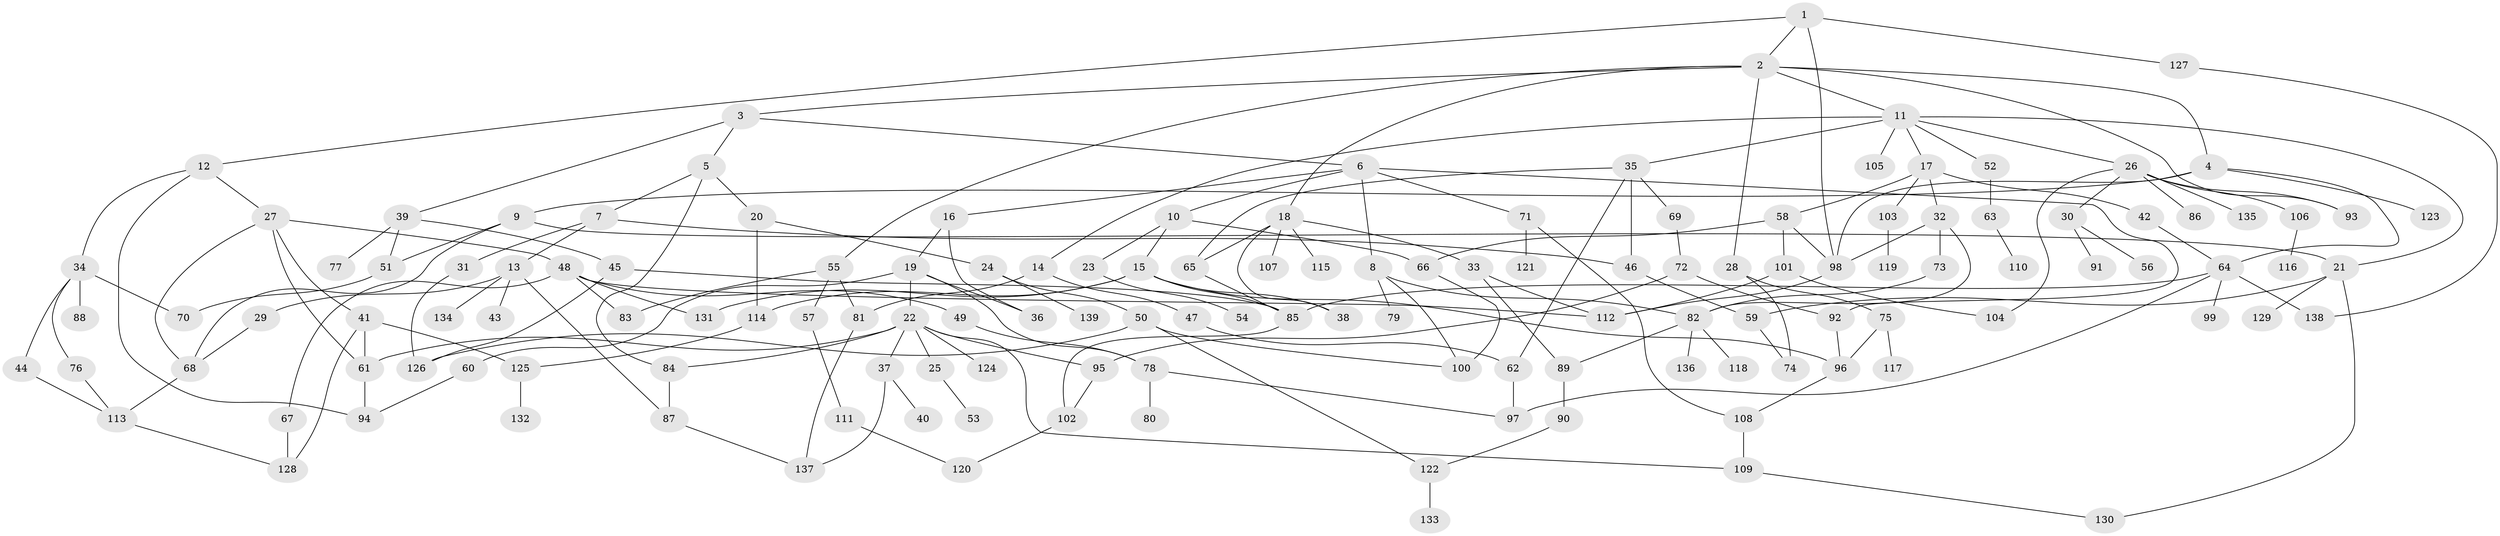 // Generated by graph-tools (version 1.1) at 2025/01/03/09/25 03:01:08]
// undirected, 139 vertices, 201 edges
graph export_dot {
graph [start="1"]
  node [color=gray90,style=filled];
  1;
  2;
  3;
  4;
  5;
  6;
  7;
  8;
  9;
  10;
  11;
  12;
  13;
  14;
  15;
  16;
  17;
  18;
  19;
  20;
  21;
  22;
  23;
  24;
  25;
  26;
  27;
  28;
  29;
  30;
  31;
  32;
  33;
  34;
  35;
  36;
  37;
  38;
  39;
  40;
  41;
  42;
  43;
  44;
  45;
  46;
  47;
  48;
  49;
  50;
  51;
  52;
  53;
  54;
  55;
  56;
  57;
  58;
  59;
  60;
  61;
  62;
  63;
  64;
  65;
  66;
  67;
  68;
  69;
  70;
  71;
  72;
  73;
  74;
  75;
  76;
  77;
  78;
  79;
  80;
  81;
  82;
  83;
  84;
  85;
  86;
  87;
  88;
  89;
  90;
  91;
  92;
  93;
  94;
  95;
  96;
  97;
  98;
  99;
  100;
  101;
  102;
  103;
  104;
  105;
  106;
  107;
  108;
  109;
  110;
  111;
  112;
  113;
  114;
  115;
  116;
  117;
  118;
  119;
  120;
  121;
  122;
  123;
  124;
  125;
  126;
  127;
  128;
  129;
  130;
  131;
  132;
  133;
  134;
  135;
  136;
  137;
  138;
  139;
  1 -- 2;
  1 -- 12;
  1 -- 127;
  1 -- 98;
  2 -- 3;
  2 -- 4;
  2 -- 11;
  2 -- 18;
  2 -- 28;
  2 -- 55;
  2 -- 93;
  3 -- 5;
  3 -- 6;
  3 -- 39;
  4 -- 9;
  4 -- 64;
  4 -- 123;
  4 -- 98;
  5 -- 7;
  5 -- 20;
  5 -- 84;
  6 -- 8;
  6 -- 10;
  6 -- 16;
  6 -- 71;
  6 -- 92;
  7 -- 13;
  7 -- 31;
  7 -- 46;
  8 -- 79;
  8 -- 82;
  8 -- 100;
  9 -- 51;
  9 -- 68;
  9 -- 21;
  10 -- 15;
  10 -- 23;
  10 -- 66;
  11 -- 14;
  11 -- 17;
  11 -- 21;
  11 -- 26;
  11 -- 35;
  11 -- 52;
  11 -- 105;
  12 -- 27;
  12 -- 34;
  12 -- 94;
  13 -- 29;
  13 -- 43;
  13 -- 87;
  13 -- 134;
  14 -- 47;
  14 -- 81;
  15 -- 85;
  15 -- 131;
  15 -- 96;
  15 -- 38;
  15 -- 114;
  16 -- 19;
  16 -- 36;
  17 -- 32;
  17 -- 42;
  17 -- 58;
  17 -- 103;
  18 -- 33;
  18 -- 38;
  18 -- 65;
  18 -- 107;
  18 -- 115;
  19 -- 22;
  19 -- 36;
  19 -- 60;
  19 -- 78;
  20 -- 24;
  20 -- 114;
  21 -- 129;
  21 -- 130;
  21 -- 59;
  22 -- 25;
  22 -- 37;
  22 -- 84;
  22 -- 95;
  22 -- 109;
  22 -- 124;
  22 -- 61;
  23 -- 54;
  24 -- 50;
  24 -- 139;
  25 -- 53;
  26 -- 30;
  26 -- 86;
  26 -- 104;
  26 -- 106;
  26 -- 135;
  26 -- 93;
  27 -- 41;
  27 -- 48;
  27 -- 61;
  27 -- 68;
  28 -- 74;
  28 -- 75;
  29 -- 68;
  30 -- 56;
  30 -- 91;
  31 -- 126;
  32 -- 73;
  32 -- 98;
  32 -- 82;
  33 -- 89;
  33 -- 112;
  34 -- 44;
  34 -- 70;
  34 -- 76;
  34 -- 88;
  35 -- 46;
  35 -- 62;
  35 -- 69;
  35 -- 65;
  37 -- 40;
  37 -- 137;
  39 -- 45;
  39 -- 77;
  39 -- 51;
  41 -- 125;
  41 -- 61;
  41 -- 128;
  42 -- 64;
  44 -- 113;
  45 -- 85;
  45 -- 126;
  46 -- 59;
  47 -- 62;
  48 -- 49;
  48 -- 67;
  48 -- 83;
  48 -- 131;
  48 -- 112;
  49 -- 78;
  50 -- 126;
  50 -- 122;
  50 -- 100;
  51 -- 70;
  52 -- 63;
  55 -- 57;
  55 -- 81;
  55 -- 83;
  57 -- 111;
  58 -- 66;
  58 -- 101;
  58 -- 98;
  59 -- 74;
  60 -- 94;
  61 -- 94;
  62 -- 97;
  63 -- 110;
  64 -- 99;
  64 -- 138;
  64 -- 97;
  64 -- 85;
  65 -- 85;
  66 -- 100;
  67 -- 128;
  68 -- 113;
  69 -- 72;
  71 -- 108;
  71 -- 121;
  72 -- 92;
  72 -- 95;
  73 -- 82;
  75 -- 117;
  75 -- 96;
  76 -- 113;
  78 -- 80;
  78 -- 97;
  81 -- 137;
  82 -- 118;
  82 -- 136;
  82 -- 89;
  84 -- 87;
  85 -- 102;
  87 -- 137;
  89 -- 90;
  90 -- 122;
  92 -- 96;
  95 -- 102;
  96 -- 108;
  98 -- 112;
  101 -- 112;
  101 -- 104;
  102 -- 120;
  103 -- 119;
  106 -- 116;
  108 -- 109;
  109 -- 130;
  111 -- 120;
  113 -- 128;
  114 -- 125;
  122 -- 133;
  125 -- 132;
  127 -- 138;
}
